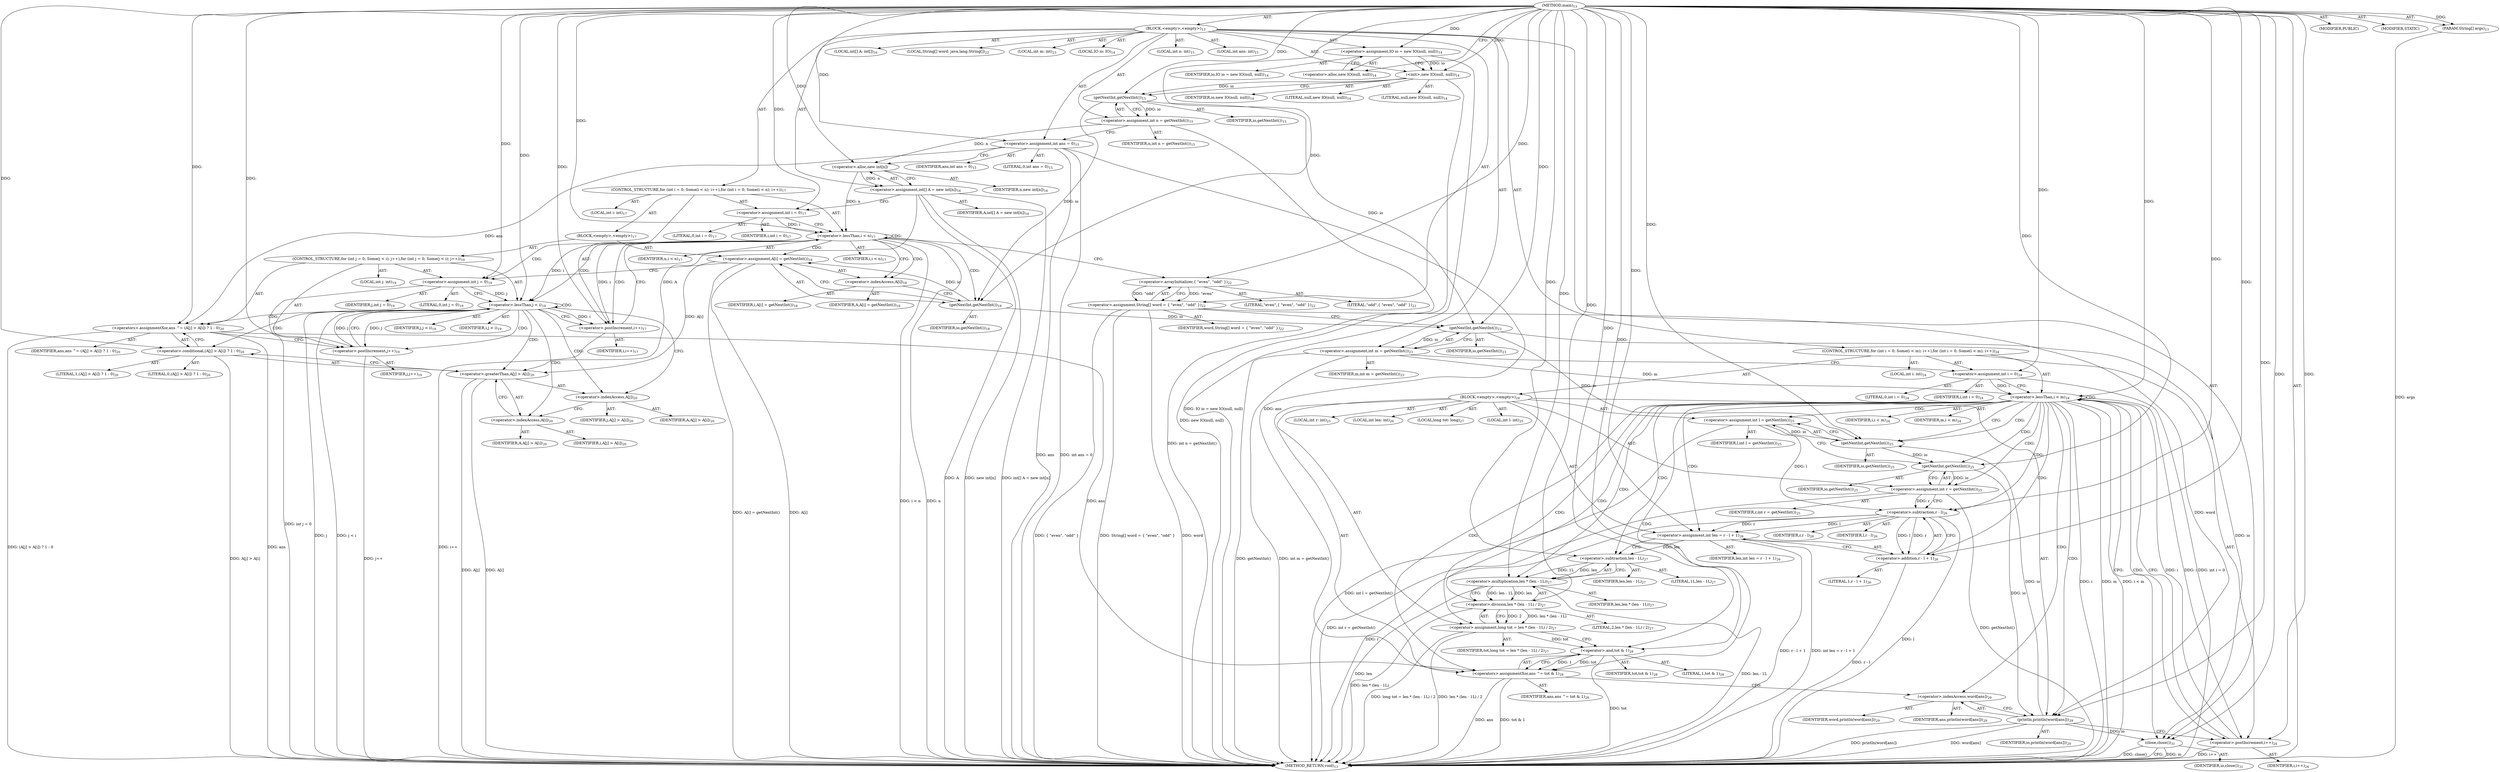 digraph "main" {  
"31" [label = <(METHOD,main)<SUB>13</SUB>> ]
"32" [label = <(PARAM,String[] args)<SUB>13</SUB>> ]
"33" [label = <(BLOCK,&lt;empty&gt;,&lt;empty&gt;)<SUB>13</SUB>> ]
"4" [label = <(LOCAL,IO io: IO)<SUB>14</SUB>> ]
"34" [label = <(&lt;operator&gt;.assignment,IO io = new IO(null, null))<SUB>14</SUB>> ]
"35" [label = <(IDENTIFIER,io,IO io = new IO(null, null))<SUB>14</SUB>> ]
"36" [label = <(&lt;operator&gt;.alloc,new IO(null, null))<SUB>14</SUB>> ]
"37" [label = <(&lt;init&gt;,new IO(null, null))<SUB>14</SUB>> ]
"3" [label = <(IDENTIFIER,io,new IO(null, null))<SUB>14</SUB>> ]
"38" [label = <(LITERAL,null,new IO(null, null))<SUB>14</SUB>> ]
"39" [label = <(LITERAL,null,new IO(null, null))<SUB>14</SUB>> ]
"40" [label = <(LOCAL,int n: int)<SUB>15</SUB>> ]
"41" [label = <(LOCAL,int ans: int)<SUB>15</SUB>> ]
"42" [label = <(&lt;operator&gt;.assignment,int n = getNextInt())<SUB>15</SUB>> ]
"43" [label = <(IDENTIFIER,n,int n = getNextInt())<SUB>15</SUB>> ]
"44" [label = <(getNextInt,getNextInt())<SUB>15</SUB>> ]
"45" [label = <(IDENTIFIER,io,getNextInt())<SUB>15</SUB>> ]
"46" [label = <(&lt;operator&gt;.assignment,int ans = 0)<SUB>15</SUB>> ]
"47" [label = <(IDENTIFIER,ans,int ans = 0)<SUB>15</SUB>> ]
"48" [label = <(LITERAL,0,int ans = 0)<SUB>15</SUB>> ]
"49" [label = <(LOCAL,int[] A: int[])<SUB>16</SUB>> ]
"50" [label = <(&lt;operator&gt;.assignment,int[] A = new int[n])<SUB>16</SUB>> ]
"51" [label = <(IDENTIFIER,A,int[] A = new int[n])<SUB>16</SUB>> ]
"52" [label = <(&lt;operator&gt;.alloc,new int[n])> ]
"53" [label = <(IDENTIFIER,n,new int[n])<SUB>16</SUB>> ]
"54" [label = <(CONTROL_STRUCTURE,for (int i = 0; Some(i &lt; n); i++),for (int i = 0; Some(i &lt; n); i++))<SUB>17</SUB>> ]
"55" [label = <(LOCAL,int i: int)<SUB>17</SUB>> ]
"56" [label = <(&lt;operator&gt;.assignment,int i = 0)<SUB>17</SUB>> ]
"57" [label = <(IDENTIFIER,i,int i = 0)<SUB>17</SUB>> ]
"58" [label = <(LITERAL,0,int i = 0)<SUB>17</SUB>> ]
"59" [label = <(&lt;operator&gt;.lessThan,i &lt; n)<SUB>17</SUB>> ]
"60" [label = <(IDENTIFIER,i,i &lt; n)<SUB>17</SUB>> ]
"61" [label = <(IDENTIFIER,n,i &lt; n)<SUB>17</SUB>> ]
"62" [label = <(&lt;operator&gt;.postIncrement,i++)<SUB>17</SUB>> ]
"63" [label = <(IDENTIFIER,i,i++)<SUB>17</SUB>> ]
"64" [label = <(BLOCK,&lt;empty&gt;,&lt;empty&gt;)<SUB>17</SUB>> ]
"65" [label = <(&lt;operator&gt;.assignment,A[i] = getNextInt())<SUB>18</SUB>> ]
"66" [label = <(&lt;operator&gt;.indexAccess,A[i])<SUB>18</SUB>> ]
"67" [label = <(IDENTIFIER,A,A[i] = getNextInt())<SUB>18</SUB>> ]
"68" [label = <(IDENTIFIER,i,A[i] = getNextInt())<SUB>18</SUB>> ]
"69" [label = <(getNextInt,getNextInt())<SUB>18</SUB>> ]
"70" [label = <(IDENTIFIER,io,getNextInt())<SUB>18</SUB>> ]
"71" [label = <(CONTROL_STRUCTURE,for (int j = 0; Some(j &lt; i); j++),for (int j = 0; Some(j &lt; i); j++))<SUB>19</SUB>> ]
"72" [label = <(LOCAL,int j: int)<SUB>19</SUB>> ]
"73" [label = <(&lt;operator&gt;.assignment,int j = 0)<SUB>19</SUB>> ]
"74" [label = <(IDENTIFIER,j,int j = 0)<SUB>19</SUB>> ]
"75" [label = <(LITERAL,0,int j = 0)<SUB>19</SUB>> ]
"76" [label = <(&lt;operator&gt;.lessThan,j &lt; i)<SUB>19</SUB>> ]
"77" [label = <(IDENTIFIER,j,j &lt; i)<SUB>19</SUB>> ]
"78" [label = <(IDENTIFIER,i,j &lt; i)<SUB>19</SUB>> ]
"79" [label = <(&lt;operator&gt;.postIncrement,j++)<SUB>19</SUB>> ]
"80" [label = <(IDENTIFIER,j,j++)<SUB>19</SUB>> ]
"81" [label = <(&lt;operators&gt;.assignmentXor,ans ^= (A[j] &gt; A[i]) ? 1 : 0)<SUB>20</SUB>> ]
"82" [label = <(IDENTIFIER,ans,ans ^= (A[j] &gt; A[i]) ? 1 : 0)<SUB>20</SUB>> ]
"83" [label = <(&lt;operator&gt;.conditional,(A[j] &gt; A[i]) ? 1 : 0)<SUB>20</SUB>> ]
"84" [label = <(&lt;operator&gt;.greaterThan,A[j] &gt; A[i])<SUB>20</SUB>> ]
"85" [label = <(&lt;operator&gt;.indexAccess,A[j])<SUB>20</SUB>> ]
"86" [label = <(IDENTIFIER,A,A[j] &gt; A[i])<SUB>20</SUB>> ]
"87" [label = <(IDENTIFIER,j,A[j] &gt; A[i])<SUB>20</SUB>> ]
"88" [label = <(&lt;operator&gt;.indexAccess,A[i])<SUB>20</SUB>> ]
"89" [label = <(IDENTIFIER,A,A[j] &gt; A[i])<SUB>20</SUB>> ]
"90" [label = <(IDENTIFIER,i,A[j] &gt; A[i])<SUB>20</SUB>> ]
"91" [label = <(LITERAL,1,(A[j] &gt; A[i]) ? 1 : 0)<SUB>20</SUB>> ]
"92" [label = <(LITERAL,0,(A[j] &gt; A[i]) ? 1 : 0)<SUB>20</SUB>> ]
"93" [label = <(LOCAL,String[] word: java.lang.String[])<SUB>22</SUB>> ]
"94" [label = <(&lt;operator&gt;.assignment,String[] word = { &quot;even&quot;, &quot;odd&quot; })<SUB>22</SUB>> ]
"95" [label = <(IDENTIFIER,word,String[] word = { &quot;even&quot;, &quot;odd&quot; })<SUB>22</SUB>> ]
"96" [label = <(&lt;operator&gt;.arrayInitializer,{ &quot;even&quot;, &quot;odd&quot; })<SUB>22</SUB>> ]
"97" [label = <(LITERAL,&quot;even&quot;,{ &quot;even&quot;, &quot;odd&quot; })<SUB>22</SUB>> ]
"98" [label = <(LITERAL,&quot;odd&quot;,{ &quot;even&quot;, &quot;odd&quot; })<SUB>22</SUB>> ]
"99" [label = <(LOCAL,int m: int)<SUB>23</SUB>> ]
"100" [label = <(&lt;operator&gt;.assignment,int m = getNextInt())<SUB>23</SUB>> ]
"101" [label = <(IDENTIFIER,m,int m = getNextInt())<SUB>23</SUB>> ]
"102" [label = <(getNextInt,getNextInt())<SUB>23</SUB>> ]
"103" [label = <(IDENTIFIER,io,getNextInt())<SUB>23</SUB>> ]
"104" [label = <(CONTROL_STRUCTURE,for (int i = 0; Some(i &lt; m); i++),for (int i = 0; Some(i &lt; m); i++))<SUB>24</SUB>> ]
"105" [label = <(LOCAL,int i: int)<SUB>24</SUB>> ]
"106" [label = <(&lt;operator&gt;.assignment,int i = 0)<SUB>24</SUB>> ]
"107" [label = <(IDENTIFIER,i,int i = 0)<SUB>24</SUB>> ]
"108" [label = <(LITERAL,0,int i = 0)<SUB>24</SUB>> ]
"109" [label = <(&lt;operator&gt;.lessThan,i &lt; m)<SUB>24</SUB>> ]
"110" [label = <(IDENTIFIER,i,i &lt; m)<SUB>24</SUB>> ]
"111" [label = <(IDENTIFIER,m,i &lt; m)<SUB>24</SUB>> ]
"112" [label = <(&lt;operator&gt;.postIncrement,i++)<SUB>24</SUB>> ]
"113" [label = <(IDENTIFIER,i,i++)<SUB>24</SUB>> ]
"114" [label = <(BLOCK,&lt;empty&gt;,&lt;empty&gt;)<SUB>24</SUB>> ]
"115" [label = <(LOCAL,int l: int)<SUB>25</SUB>> ]
"116" [label = <(LOCAL,int r: int)<SUB>25</SUB>> ]
"117" [label = <(&lt;operator&gt;.assignment,int l = getNextInt())<SUB>25</SUB>> ]
"118" [label = <(IDENTIFIER,l,int l = getNextInt())<SUB>25</SUB>> ]
"119" [label = <(getNextInt,getNextInt())<SUB>25</SUB>> ]
"120" [label = <(IDENTIFIER,io,getNextInt())<SUB>25</SUB>> ]
"121" [label = <(&lt;operator&gt;.assignment,int r = getNextInt())<SUB>25</SUB>> ]
"122" [label = <(IDENTIFIER,r,int r = getNextInt())<SUB>25</SUB>> ]
"123" [label = <(getNextInt,getNextInt())<SUB>25</SUB>> ]
"124" [label = <(IDENTIFIER,io,getNextInt())<SUB>25</SUB>> ]
"125" [label = <(LOCAL,int len: int)<SUB>26</SUB>> ]
"126" [label = <(&lt;operator&gt;.assignment,int len = r - l + 1)<SUB>26</SUB>> ]
"127" [label = <(IDENTIFIER,len,int len = r - l + 1)<SUB>26</SUB>> ]
"128" [label = <(&lt;operator&gt;.addition,r - l + 1)<SUB>26</SUB>> ]
"129" [label = <(&lt;operator&gt;.subtraction,r - l)<SUB>26</SUB>> ]
"130" [label = <(IDENTIFIER,r,r - l)<SUB>26</SUB>> ]
"131" [label = <(IDENTIFIER,l,r - l)<SUB>26</SUB>> ]
"132" [label = <(LITERAL,1,r - l + 1)<SUB>26</SUB>> ]
"133" [label = <(LOCAL,long tot: long)<SUB>27</SUB>> ]
"134" [label = <(&lt;operator&gt;.assignment,long tot = len * (len - 1L) / 2)<SUB>27</SUB>> ]
"135" [label = <(IDENTIFIER,tot,long tot = len * (len - 1L) / 2)<SUB>27</SUB>> ]
"136" [label = <(&lt;operator&gt;.division,len * (len - 1L) / 2)<SUB>27</SUB>> ]
"137" [label = <(&lt;operator&gt;.multiplication,len * (len - 1L))<SUB>27</SUB>> ]
"138" [label = <(IDENTIFIER,len,len * (len - 1L))<SUB>27</SUB>> ]
"139" [label = <(&lt;operator&gt;.subtraction,len - 1L)<SUB>27</SUB>> ]
"140" [label = <(IDENTIFIER,len,len - 1L)<SUB>27</SUB>> ]
"141" [label = <(LITERAL,1L,len - 1L)<SUB>27</SUB>> ]
"142" [label = <(LITERAL,2,len * (len - 1L) / 2)<SUB>27</SUB>> ]
"143" [label = <(&lt;operators&gt;.assignmentXor,ans ^= tot &amp; 1)<SUB>28</SUB>> ]
"144" [label = <(IDENTIFIER,ans,ans ^= tot &amp; 1)<SUB>28</SUB>> ]
"145" [label = <(&lt;operator&gt;.and,tot &amp; 1)<SUB>28</SUB>> ]
"146" [label = <(IDENTIFIER,tot,tot &amp; 1)<SUB>28</SUB>> ]
"147" [label = <(LITERAL,1,tot &amp; 1)<SUB>28</SUB>> ]
"148" [label = <(println,println(word[ans]))<SUB>29</SUB>> ]
"149" [label = <(IDENTIFIER,io,println(word[ans]))<SUB>29</SUB>> ]
"150" [label = <(&lt;operator&gt;.indexAccess,word[ans])<SUB>29</SUB>> ]
"151" [label = <(IDENTIFIER,word,println(word[ans]))<SUB>29</SUB>> ]
"152" [label = <(IDENTIFIER,ans,println(word[ans]))<SUB>29</SUB>> ]
"153" [label = <(close,close())<SUB>31</SUB>> ]
"154" [label = <(IDENTIFIER,io,close())<SUB>31</SUB>> ]
"155" [label = <(MODIFIER,PUBLIC)> ]
"156" [label = <(MODIFIER,STATIC)> ]
"157" [label = <(METHOD_RETURN,void)<SUB>13</SUB>> ]
  "31" -> "32"  [ label = "AST: "] 
  "31" -> "33"  [ label = "AST: "] 
  "31" -> "155"  [ label = "AST: "] 
  "31" -> "156"  [ label = "AST: "] 
  "31" -> "157"  [ label = "AST: "] 
  "33" -> "4"  [ label = "AST: "] 
  "33" -> "34"  [ label = "AST: "] 
  "33" -> "37"  [ label = "AST: "] 
  "33" -> "40"  [ label = "AST: "] 
  "33" -> "41"  [ label = "AST: "] 
  "33" -> "42"  [ label = "AST: "] 
  "33" -> "46"  [ label = "AST: "] 
  "33" -> "49"  [ label = "AST: "] 
  "33" -> "50"  [ label = "AST: "] 
  "33" -> "54"  [ label = "AST: "] 
  "33" -> "93"  [ label = "AST: "] 
  "33" -> "94"  [ label = "AST: "] 
  "33" -> "99"  [ label = "AST: "] 
  "33" -> "100"  [ label = "AST: "] 
  "33" -> "104"  [ label = "AST: "] 
  "33" -> "153"  [ label = "AST: "] 
  "34" -> "35"  [ label = "AST: "] 
  "34" -> "36"  [ label = "AST: "] 
  "37" -> "3"  [ label = "AST: "] 
  "37" -> "38"  [ label = "AST: "] 
  "37" -> "39"  [ label = "AST: "] 
  "42" -> "43"  [ label = "AST: "] 
  "42" -> "44"  [ label = "AST: "] 
  "44" -> "45"  [ label = "AST: "] 
  "46" -> "47"  [ label = "AST: "] 
  "46" -> "48"  [ label = "AST: "] 
  "50" -> "51"  [ label = "AST: "] 
  "50" -> "52"  [ label = "AST: "] 
  "52" -> "53"  [ label = "AST: "] 
  "54" -> "55"  [ label = "AST: "] 
  "54" -> "56"  [ label = "AST: "] 
  "54" -> "59"  [ label = "AST: "] 
  "54" -> "62"  [ label = "AST: "] 
  "54" -> "64"  [ label = "AST: "] 
  "56" -> "57"  [ label = "AST: "] 
  "56" -> "58"  [ label = "AST: "] 
  "59" -> "60"  [ label = "AST: "] 
  "59" -> "61"  [ label = "AST: "] 
  "62" -> "63"  [ label = "AST: "] 
  "64" -> "65"  [ label = "AST: "] 
  "64" -> "71"  [ label = "AST: "] 
  "65" -> "66"  [ label = "AST: "] 
  "65" -> "69"  [ label = "AST: "] 
  "66" -> "67"  [ label = "AST: "] 
  "66" -> "68"  [ label = "AST: "] 
  "69" -> "70"  [ label = "AST: "] 
  "71" -> "72"  [ label = "AST: "] 
  "71" -> "73"  [ label = "AST: "] 
  "71" -> "76"  [ label = "AST: "] 
  "71" -> "79"  [ label = "AST: "] 
  "71" -> "81"  [ label = "AST: "] 
  "73" -> "74"  [ label = "AST: "] 
  "73" -> "75"  [ label = "AST: "] 
  "76" -> "77"  [ label = "AST: "] 
  "76" -> "78"  [ label = "AST: "] 
  "79" -> "80"  [ label = "AST: "] 
  "81" -> "82"  [ label = "AST: "] 
  "81" -> "83"  [ label = "AST: "] 
  "83" -> "84"  [ label = "AST: "] 
  "83" -> "91"  [ label = "AST: "] 
  "83" -> "92"  [ label = "AST: "] 
  "84" -> "85"  [ label = "AST: "] 
  "84" -> "88"  [ label = "AST: "] 
  "85" -> "86"  [ label = "AST: "] 
  "85" -> "87"  [ label = "AST: "] 
  "88" -> "89"  [ label = "AST: "] 
  "88" -> "90"  [ label = "AST: "] 
  "94" -> "95"  [ label = "AST: "] 
  "94" -> "96"  [ label = "AST: "] 
  "96" -> "97"  [ label = "AST: "] 
  "96" -> "98"  [ label = "AST: "] 
  "100" -> "101"  [ label = "AST: "] 
  "100" -> "102"  [ label = "AST: "] 
  "102" -> "103"  [ label = "AST: "] 
  "104" -> "105"  [ label = "AST: "] 
  "104" -> "106"  [ label = "AST: "] 
  "104" -> "109"  [ label = "AST: "] 
  "104" -> "112"  [ label = "AST: "] 
  "104" -> "114"  [ label = "AST: "] 
  "106" -> "107"  [ label = "AST: "] 
  "106" -> "108"  [ label = "AST: "] 
  "109" -> "110"  [ label = "AST: "] 
  "109" -> "111"  [ label = "AST: "] 
  "112" -> "113"  [ label = "AST: "] 
  "114" -> "115"  [ label = "AST: "] 
  "114" -> "116"  [ label = "AST: "] 
  "114" -> "117"  [ label = "AST: "] 
  "114" -> "121"  [ label = "AST: "] 
  "114" -> "125"  [ label = "AST: "] 
  "114" -> "126"  [ label = "AST: "] 
  "114" -> "133"  [ label = "AST: "] 
  "114" -> "134"  [ label = "AST: "] 
  "114" -> "143"  [ label = "AST: "] 
  "114" -> "148"  [ label = "AST: "] 
  "117" -> "118"  [ label = "AST: "] 
  "117" -> "119"  [ label = "AST: "] 
  "119" -> "120"  [ label = "AST: "] 
  "121" -> "122"  [ label = "AST: "] 
  "121" -> "123"  [ label = "AST: "] 
  "123" -> "124"  [ label = "AST: "] 
  "126" -> "127"  [ label = "AST: "] 
  "126" -> "128"  [ label = "AST: "] 
  "128" -> "129"  [ label = "AST: "] 
  "128" -> "132"  [ label = "AST: "] 
  "129" -> "130"  [ label = "AST: "] 
  "129" -> "131"  [ label = "AST: "] 
  "134" -> "135"  [ label = "AST: "] 
  "134" -> "136"  [ label = "AST: "] 
  "136" -> "137"  [ label = "AST: "] 
  "136" -> "142"  [ label = "AST: "] 
  "137" -> "138"  [ label = "AST: "] 
  "137" -> "139"  [ label = "AST: "] 
  "139" -> "140"  [ label = "AST: "] 
  "139" -> "141"  [ label = "AST: "] 
  "143" -> "144"  [ label = "AST: "] 
  "143" -> "145"  [ label = "AST: "] 
  "145" -> "146"  [ label = "AST: "] 
  "145" -> "147"  [ label = "AST: "] 
  "148" -> "149"  [ label = "AST: "] 
  "148" -> "150"  [ label = "AST: "] 
  "150" -> "151"  [ label = "AST: "] 
  "150" -> "152"  [ label = "AST: "] 
  "153" -> "154"  [ label = "AST: "] 
  "34" -> "37"  [ label = "CFG: "] 
  "37" -> "44"  [ label = "CFG: "] 
  "42" -> "46"  [ label = "CFG: "] 
  "46" -> "52"  [ label = "CFG: "] 
  "50" -> "56"  [ label = "CFG: "] 
  "94" -> "102"  [ label = "CFG: "] 
  "100" -> "106"  [ label = "CFG: "] 
  "153" -> "157"  [ label = "CFG: "] 
  "36" -> "34"  [ label = "CFG: "] 
  "44" -> "42"  [ label = "CFG: "] 
  "52" -> "50"  [ label = "CFG: "] 
  "56" -> "59"  [ label = "CFG: "] 
  "59" -> "66"  [ label = "CFG: "] 
  "59" -> "96"  [ label = "CFG: "] 
  "62" -> "59"  [ label = "CFG: "] 
  "96" -> "94"  [ label = "CFG: "] 
  "102" -> "100"  [ label = "CFG: "] 
  "106" -> "109"  [ label = "CFG: "] 
  "109" -> "119"  [ label = "CFG: "] 
  "109" -> "153"  [ label = "CFG: "] 
  "112" -> "109"  [ label = "CFG: "] 
  "65" -> "73"  [ label = "CFG: "] 
  "117" -> "123"  [ label = "CFG: "] 
  "121" -> "129"  [ label = "CFG: "] 
  "126" -> "139"  [ label = "CFG: "] 
  "134" -> "145"  [ label = "CFG: "] 
  "143" -> "150"  [ label = "CFG: "] 
  "148" -> "112"  [ label = "CFG: "] 
  "66" -> "69"  [ label = "CFG: "] 
  "69" -> "65"  [ label = "CFG: "] 
  "73" -> "76"  [ label = "CFG: "] 
  "76" -> "85"  [ label = "CFG: "] 
  "76" -> "62"  [ label = "CFG: "] 
  "79" -> "76"  [ label = "CFG: "] 
  "81" -> "79"  [ label = "CFG: "] 
  "119" -> "117"  [ label = "CFG: "] 
  "123" -> "121"  [ label = "CFG: "] 
  "128" -> "126"  [ label = "CFG: "] 
  "136" -> "134"  [ label = "CFG: "] 
  "145" -> "143"  [ label = "CFG: "] 
  "150" -> "148"  [ label = "CFG: "] 
  "83" -> "81"  [ label = "CFG: "] 
  "129" -> "128"  [ label = "CFG: "] 
  "137" -> "136"  [ label = "CFG: "] 
  "84" -> "83"  [ label = "CFG: "] 
  "139" -> "137"  [ label = "CFG: "] 
  "85" -> "88"  [ label = "CFG: "] 
  "88" -> "84"  [ label = "CFG: "] 
  "31" -> "36"  [ label = "CFG: "] 
  "32" -> "157"  [ label = "DDG: args"] 
  "34" -> "157"  [ label = "DDG: IO io = new IO(null, null)"] 
  "37" -> "157"  [ label = "DDG: new IO(null, null)"] 
  "42" -> "157"  [ label = "DDG: int n = getNextInt()"] 
  "46" -> "157"  [ label = "DDG: ans"] 
  "46" -> "157"  [ label = "DDG: int ans = 0"] 
  "50" -> "157"  [ label = "DDG: A"] 
  "50" -> "157"  [ label = "DDG: new int[n]"] 
  "50" -> "157"  [ label = "DDG: int[] A = new int[n]"] 
  "59" -> "157"  [ label = "DDG: n"] 
  "59" -> "157"  [ label = "DDG: i &lt; n"] 
  "94" -> "157"  [ label = "DDG: word"] 
  "94" -> "157"  [ label = "DDG: { &quot;even&quot;, &quot;odd&quot; }"] 
  "94" -> "157"  [ label = "DDG: String[] word = { &quot;even&quot;, &quot;odd&quot; }"] 
  "100" -> "157"  [ label = "DDG: getNextInt()"] 
  "100" -> "157"  [ label = "DDG: int m = getNextInt()"] 
  "106" -> "157"  [ label = "DDG: int i = 0"] 
  "109" -> "157"  [ label = "DDG: i"] 
  "109" -> "157"  [ label = "DDG: m"] 
  "109" -> "157"  [ label = "DDG: i &lt; m"] 
  "153" -> "157"  [ label = "DDG: io"] 
  "153" -> "157"  [ label = "DDG: close()"] 
  "117" -> "157"  [ label = "DDG: int l = getNextInt()"] 
  "121" -> "157"  [ label = "DDG: getNextInt()"] 
  "121" -> "157"  [ label = "DDG: int r = getNextInt()"] 
  "129" -> "157"  [ label = "DDG: r"] 
  "129" -> "157"  [ label = "DDG: l"] 
  "128" -> "157"  [ label = "DDG: r - l"] 
  "126" -> "157"  [ label = "DDG: r - l + 1"] 
  "126" -> "157"  [ label = "DDG: int len = r - l + 1"] 
  "137" -> "157"  [ label = "DDG: len"] 
  "137" -> "157"  [ label = "DDG: len - 1L"] 
  "136" -> "157"  [ label = "DDG: len * (len - 1L)"] 
  "134" -> "157"  [ label = "DDG: len * (len - 1L) / 2"] 
  "134" -> "157"  [ label = "DDG: long tot = len * (len - 1L) / 2"] 
  "143" -> "157"  [ label = "DDG: ans"] 
  "145" -> "157"  [ label = "DDG: tot"] 
  "143" -> "157"  [ label = "DDG: tot &amp; 1"] 
  "148" -> "157"  [ label = "DDG: word[ans]"] 
  "148" -> "157"  [ label = "DDG: println(word[ans])"] 
  "112" -> "157"  [ label = "DDG: i++"] 
  "65" -> "157"  [ label = "DDG: A[i]"] 
  "65" -> "157"  [ label = "DDG: A[i] = getNextInt()"] 
  "73" -> "157"  [ label = "DDG: int j = 0"] 
  "76" -> "157"  [ label = "DDG: j"] 
  "76" -> "157"  [ label = "DDG: j &lt; i"] 
  "62" -> "157"  [ label = "DDG: i++"] 
  "81" -> "157"  [ label = "DDG: ans"] 
  "84" -> "157"  [ label = "DDG: A[j]"] 
  "84" -> "157"  [ label = "DDG: A[i]"] 
  "83" -> "157"  [ label = "DDG: A[j] &gt; A[i]"] 
  "81" -> "157"  [ label = "DDG: (A[j] &gt; A[i]) ? 1 : 0"] 
  "79" -> "157"  [ label = "DDG: j++"] 
  "31" -> "32"  [ label = "DDG: "] 
  "31" -> "34"  [ label = "DDG: "] 
  "44" -> "42"  [ label = "DDG: io"] 
  "31" -> "46"  [ label = "DDG: "] 
  "52" -> "50"  [ label = "DDG: n"] 
  "96" -> "94"  [ label = "DDG: &quot;even&quot;"] 
  "96" -> "94"  [ label = "DDG: &quot;odd&quot;"] 
  "102" -> "100"  [ label = "DDG: io"] 
  "34" -> "37"  [ label = "DDG: io"] 
  "31" -> "37"  [ label = "DDG: "] 
  "31" -> "56"  [ label = "DDG: "] 
  "31" -> "106"  [ label = "DDG: "] 
  "102" -> "153"  [ label = "DDG: io"] 
  "148" -> "153"  [ label = "DDG: io"] 
  "31" -> "153"  [ label = "DDG: "] 
  "37" -> "44"  [ label = "DDG: io"] 
  "31" -> "44"  [ label = "DDG: "] 
  "42" -> "52"  [ label = "DDG: n"] 
  "31" -> "52"  [ label = "DDG: "] 
  "56" -> "59"  [ label = "DDG: i"] 
  "62" -> "59"  [ label = "DDG: i"] 
  "31" -> "59"  [ label = "DDG: "] 
  "52" -> "59"  [ label = "DDG: n"] 
  "76" -> "62"  [ label = "DDG: i"] 
  "31" -> "62"  [ label = "DDG: "] 
  "69" -> "65"  [ label = "DDG: io"] 
  "31" -> "96"  [ label = "DDG: "] 
  "44" -> "102"  [ label = "DDG: io"] 
  "69" -> "102"  [ label = "DDG: io"] 
  "31" -> "102"  [ label = "DDG: "] 
  "106" -> "109"  [ label = "DDG: i"] 
  "112" -> "109"  [ label = "DDG: i"] 
  "31" -> "109"  [ label = "DDG: "] 
  "100" -> "109"  [ label = "DDG: m"] 
  "109" -> "112"  [ label = "DDG: i"] 
  "31" -> "112"  [ label = "DDG: "] 
  "119" -> "117"  [ label = "DDG: io"] 
  "123" -> "121"  [ label = "DDG: io"] 
  "129" -> "126"  [ label = "DDG: r"] 
  "129" -> "126"  [ label = "DDG: l"] 
  "31" -> "126"  [ label = "DDG: "] 
  "136" -> "134"  [ label = "DDG: len * (len - 1L)"] 
  "136" -> "134"  [ label = "DDG: 2"] 
  "145" -> "143"  [ label = "DDG: tot"] 
  "145" -> "143"  [ label = "DDG: 1"] 
  "31" -> "73"  [ label = "DDG: "] 
  "31" -> "81"  [ label = "DDG: "] 
  "46" -> "143"  [ label = "DDG: ans"] 
  "81" -> "143"  [ label = "DDG: ans"] 
  "31" -> "143"  [ label = "DDG: "] 
  "123" -> "148"  [ label = "DDG: io"] 
  "31" -> "148"  [ label = "DDG: "] 
  "94" -> "148"  [ label = "DDG: word"] 
  "44" -> "69"  [ label = "DDG: io"] 
  "31" -> "69"  [ label = "DDG: "] 
  "73" -> "76"  [ label = "DDG: j"] 
  "79" -> "76"  [ label = "DDG: j"] 
  "31" -> "76"  [ label = "DDG: "] 
  "59" -> "76"  [ label = "DDG: i"] 
  "76" -> "79"  [ label = "DDG: j"] 
  "31" -> "79"  [ label = "DDG: "] 
  "46" -> "81"  [ label = "DDG: ans"] 
  "102" -> "119"  [ label = "DDG: io"] 
  "148" -> "119"  [ label = "DDG: io"] 
  "31" -> "119"  [ label = "DDG: "] 
  "119" -> "123"  [ label = "DDG: io"] 
  "31" -> "123"  [ label = "DDG: "] 
  "129" -> "128"  [ label = "DDG: r"] 
  "129" -> "128"  [ label = "DDG: l"] 
  "31" -> "128"  [ label = "DDG: "] 
  "137" -> "136"  [ label = "DDG: len"] 
  "137" -> "136"  [ label = "DDG: len - 1L"] 
  "31" -> "136"  [ label = "DDG: "] 
  "134" -> "145"  [ label = "DDG: tot"] 
  "31" -> "145"  [ label = "DDG: "] 
  "31" -> "83"  [ label = "DDG: "] 
  "121" -> "129"  [ label = "DDG: r"] 
  "31" -> "129"  [ label = "DDG: "] 
  "117" -> "129"  [ label = "DDG: l"] 
  "139" -> "137"  [ label = "DDG: len"] 
  "31" -> "137"  [ label = "DDG: "] 
  "139" -> "137"  [ label = "DDG: 1L"] 
  "50" -> "84"  [ label = "DDG: A"] 
  "65" -> "84"  [ label = "DDG: A[i]"] 
  "126" -> "139"  [ label = "DDG: len"] 
  "31" -> "139"  [ label = "DDG: "] 
  "59" -> "73"  [ label = "CDG: "] 
  "59" -> "66"  [ label = "CDG: "] 
  "59" -> "69"  [ label = "CDG: "] 
  "59" -> "76"  [ label = "CDG: "] 
  "59" -> "65"  [ label = "CDG: "] 
  "59" -> "59"  [ label = "CDG: "] 
  "59" -> "62"  [ label = "CDG: "] 
  "109" -> "136"  [ label = "CDG: "] 
  "109" -> "145"  [ label = "CDG: "] 
  "109" -> "128"  [ label = "CDG: "] 
  "109" -> "150"  [ label = "CDG: "] 
  "109" -> "119"  [ label = "CDG: "] 
  "109" -> "121"  [ label = "CDG: "] 
  "109" -> "123"  [ label = "CDG: "] 
  "109" -> "112"  [ label = "CDG: "] 
  "109" -> "129"  [ label = "CDG: "] 
  "109" -> "134"  [ label = "CDG: "] 
  "109" -> "148"  [ label = "CDG: "] 
  "109" -> "143"  [ label = "CDG: "] 
  "109" -> "126"  [ label = "CDG: "] 
  "109" -> "137"  [ label = "CDG: "] 
  "109" -> "117"  [ label = "CDG: "] 
  "109" -> "139"  [ label = "CDG: "] 
  "109" -> "109"  [ label = "CDG: "] 
  "76" -> "81"  [ label = "CDG: "] 
  "76" -> "84"  [ label = "CDG: "] 
  "76" -> "85"  [ label = "CDG: "] 
  "76" -> "76"  [ label = "CDG: "] 
  "76" -> "79"  [ label = "CDG: "] 
  "76" -> "83"  [ label = "CDG: "] 
  "76" -> "88"  [ label = "CDG: "] 
}
